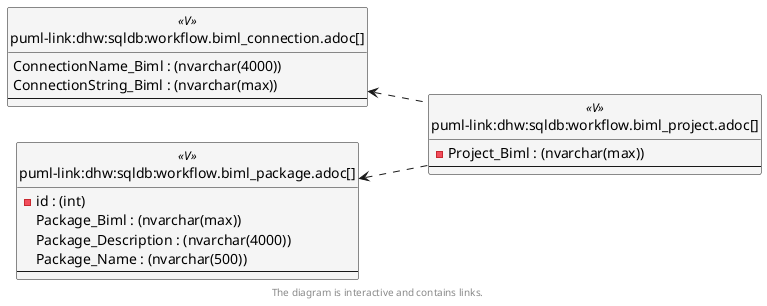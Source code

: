 @startuml
left to right direction
'top to bottom direction
hide circle
'avoide "." issues:
set namespaceSeparator none


skinparam class {
  BackgroundColor White
  BackgroundColor<<FN>> Yellow
  BackgroundColor<<FS>> Yellow
  BackgroundColor<<FT>> LightGray
  BackgroundColor<<IF>> Yellow
  BackgroundColor<<IS>> Yellow
  BackgroundColor<<P>> Aqua
  BackgroundColor<<PC>> Aqua
  BackgroundColor<<SN>> Yellow
  BackgroundColor<<SO>> SlateBlue
  BackgroundColor<<TF>> LightGray
  BackgroundColor<<TR>> Tomato
  BackgroundColor<<U>> White
  BackgroundColor<<V>> WhiteSmoke
  BackgroundColor<<X>> Aqua
  BackgroundColor<<external>> AliceBlue
}


entity "puml-link:dhw:sqldb:workflow.biml_connection.adoc[]" as workflow.Biml_Connection << V >> {
  ConnectionName_Biml : (nvarchar(4000))
  ConnectionString_Biml : (nvarchar(max))
  --
}

entity "puml-link:dhw:sqldb:workflow.biml_package.adoc[]" as workflow.Biml_Package << V >> {
  - id : (int)
  Package_Biml : (nvarchar(max))
  Package_Description : (nvarchar(4000))
  Package_Name : (nvarchar(500))
  --
}

entity "puml-link:dhw:sqldb:workflow.biml_project.adoc[]" as workflow.Biml_Project << V >> {
  - Project_Biml : (nvarchar(max))
  --
}

workflow.Biml_Connection <.. workflow.Biml_Project
workflow.Biml_Package <.. workflow.Biml_Project
footer The diagram is interactive and contains links.
@enduml

